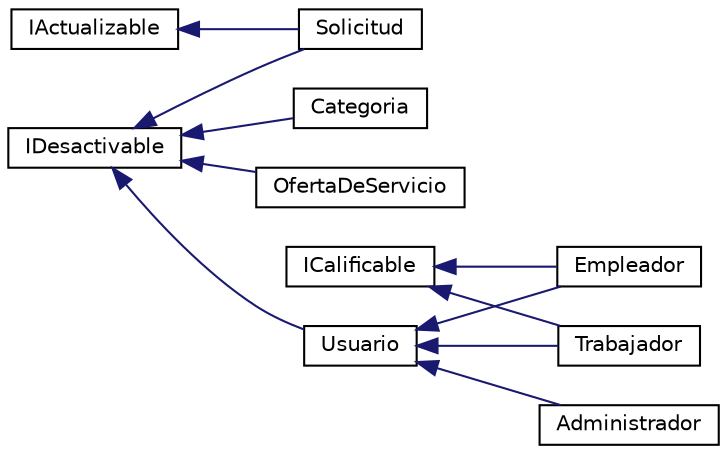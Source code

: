 digraph "Graphical Class Hierarchy"
{
 // INTERACTIVE_SVG=YES
 // LATEX_PDF_SIZE
  edge [fontname="Helvetica",fontsize="10",labelfontname="Helvetica",labelfontsize="10"];
  node [fontname="Helvetica",fontsize="10",shape=record];
  rankdir="LR";
  Node0 [label="IActualizable",height=0.2,width=0.4,color="black", fillcolor="white", style="filled",URL="$interfaceIActualizable.html",tooltip="Interfaz para actualizar una fecha ."];
  Node0 -> Node1 [dir="back",color="midnightblue",fontsize="10",style="solid",fontname="Helvetica"];
  Node1 [label="Solicitud",height=0.2,width=0.4,color="black", fillcolor="white", style="filled",URL="$classSolicitud.html",tooltip="Clase Solicitud para iniciar una OfertaDeServicio."];
  Node8 [label="ICalificable",height=0.2,width=0.4,color="black", fillcolor="white", style="filled",URL="$interfaceICalificable.html",tooltip="Interfaz para calificar entre Trabajador/es y Empleador/es."];
  Node8 -> Node7 [dir="back",color="midnightblue",fontsize="10",style="solid",fontname="Helvetica"];
  Node7 [label="Empleador",height=0.2,width=0.4,color="black", fillcolor="white", style="filled",URL="$classEmpleador.html",tooltip="Clase Empleador que hereda de Usuario."];
  Node8 -> Node9 [dir="back",color="midnightblue",fontsize="10",style="solid",fontname="Helvetica"];
  Node9 [label="Trabajador",height=0.2,width=0.4,color="black", fillcolor="white", style="filled",URL="$classTrabajador.html",tooltip="Clase que hereda de ."];
  Node2 [label="IDesactivable",height=0.2,width=0.4,color="black", fillcolor="white", style="filled",URL="$interfaceIDesactivable.html",tooltip="Interfaz para el manejo de actividad de un usuario, una categoría, etc."];
  Node2 -> Node3 [dir="back",color="midnightblue",fontsize="10",style="solid",fontname="Helvetica"];
  Node3 [label="Categoria",height=0.2,width=0.4,color="black", fillcolor="white", style="filled",URL="$classCategoria.html",tooltip="Clase para conocer y agregar categorias de ofertas de servicio."];
  Node2 -> Node4 [dir="back",color="midnightblue",fontsize="10",style="solid",fontname="Helvetica"];
  Node4 [label="OfertaDeServicio",height=0.2,width=0.4,color="black", fillcolor="white", style="filled",URL="$classOfertaDeServicio.html",tooltip="Clase que representa una oferta de servicio"];
  Node2 -> Node1 [dir="back",color="midnightblue",fontsize="10",style="solid",fontname="Helvetica"];
  Node2 -> Node5 [dir="back",color="midnightblue",fontsize="10",style="solid",fontname="Helvetica"];
  Node5 [label="Usuario",height=0.2,width=0.4,color="black", fillcolor="white", style="filled",URL="$classUsuario.html",tooltip="Clase abstracta Usuario para que luego hereden Administrador, Trabajador y Empleador."];
  Node5 -> Node6 [dir="back",color="midnightblue",fontsize="10",style="solid",fontname="Helvetica"];
  Node6 [label="Administrador",height=0.2,width=0.4,color="black", fillcolor="white", style="filled",URL="$classAdministrador.html",tooltip="Clase Administrador que hereda de Usuario."];
  Node5 -> Node7 [dir="back",color="midnightblue",fontsize="10",style="solid",fontname="Helvetica"];
  Node5 -> Node9 [dir="back",color="midnightblue",fontsize="10",style="solid",fontname="Helvetica"];
}
